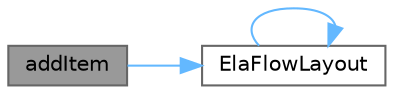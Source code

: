 digraph "addItem"
{
 // LATEX_PDF_SIZE
  bgcolor="transparent";
  edge [fontname=Helvetica,fontsize=10,labelfontname=Helvetica,labelfontsize=10];
  node [fontname=Helvetica,fontsize=10,shape=box,height=0.2,width=0.4];
  rankdir="LR";
  Node1 [id="Node000001",label="addItem",height=0.2,width=0.4,color="gray40", fillcolor="grey60", style="filled", fontcolor="black",tooltip="添加布局项"];
  Node1 -> Node2 [id="edge1_Node000001_Node000002",color="steelblue1",style="solid",tooltip=" "];
  Node2 [id="Node000002",label="ElaFlowLayout",height=0.2,width=0.4,color="grey40", fillcolor="white", style="filled",URL="$class_ela_flow_layout.html#a002d1082f8931eab5756a607fe6bc558",tooltip="构造函数，初始化流式布局（带父控件）"];
  Node2 -> Node2 [id="edge2_Node000002_Node000002",color="steelblue1",style="solid",tooltip=" "];
}
